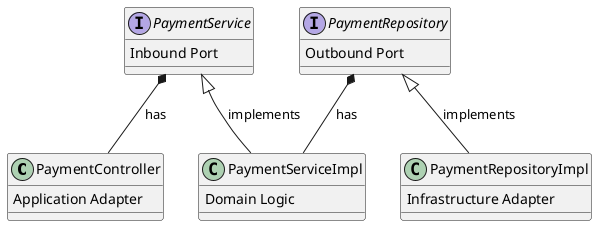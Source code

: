 @startuml

class PaymentController {
    Application Adapter
}

interface PaymentService {
    Inbound Port
}

interface PaymentRepository {
    Outbound Port
}

class PaymentRepositoryImpl {
    Infrastructure Adapter
}

class PaymentServiceImpl {
    Domain Logic
}

PaymentService <|-- PaymentServiceImpl: implements
PaymentService *-- PaymentController: has
PaymentRepository *-- PaymentServiceImpl: has
PaymentRepository <|-- PaymentRepositoryImpl: implements

@enduml